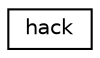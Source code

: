 digraph "Graphical Class Hierarchy"
{
  edge [fontname="Helvetica",fontsize="10",labelfontname="Helvetica",labelfontsize="10"];
  node [fontname="Helvetica",fontsize="10",shape=record];
  rankdir="LR";
  Node0 [label="hack",height=0.2,width=0.4,color="black", fillcolor="white", style="filled",URL="$unionhack.html",tooltip="This is a hack for when CUDD_VALUE_TYPE is double. "];
}
